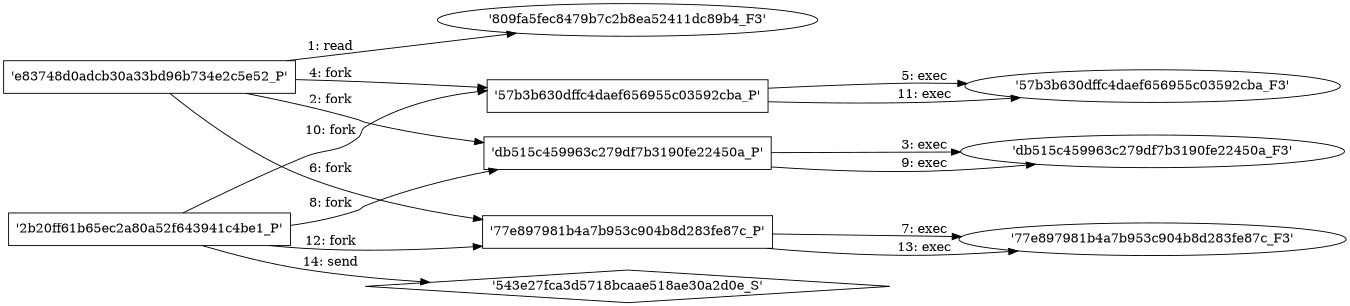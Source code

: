 digraph "D:\Learning\Paper\apt\基于CTI的攻击预警\Dataset\攻击图\ASGfromALLCTI\Vulnerability Spotlight Foxit PDF Reader JBIG2 Parser Information Disclosure.dot" {
rankdir="LR"
size="9"
fixedsize="false"
splines="true"
nodesep=0.3
ranksep=0
fontsize=10
overlap="scalexy"
engine= "neato"
	"'809fa5fec8479b7c2b8ea52411dc89b4_F3'" [node_type=file shape=ellipse]
	"'e83748d0adcb30a33bd96b734e2c5e52_P'" [node_type=Process shape=box]
	"'e83748d0adcb30a33bd96b734e2c5e52_P'" -> "'809fa5fec8479b7c2b8ea52411dc89b4_F3'" [label="1: read"]
	"'e83748d0adcb30a33bd96b734e2c5e52_P'" [node_type=Process shape=box]
	"'db515c459963c279df7b3190fe22450a_P'" [node_type=Process shape=box]
	"'e83748d0adcb30a33bd96b734e2c5e52_P'" -> "'db515c459963c279df7b3190fe22450a_P'" [label="2: fork"]
	"'db515c459963c279df7b3190fe22450a_P'" [node_type=Process shape=box]
	"'db515c459963c279df7b3190fe22450a_F3'" [node_type=File shape=ellipse]
	"'db515c459963c279df7b3190fe22450a_P'" -> "'db515c459963c279df7b3190fe22450a_F3'" [label="3: exec"]
	"'e83748d0adcb30a33bd96b734e2c5e52_P'" [node_type=Process shape=box]
	"'57b3b630dffc4daef656955c03592cba_P'" [node_type=Process shape=box]
	"'e83748d0adcb30a33bd96b734e2c5e52_P'" -> "'57b3b630dffc4daef656955c03592cba_P'" [label="4: fork"]
	"'57b3b630dffc4daef656955c03592cba_P'" [node_type=Process shape=box]
	"'57b3b630dffc4daef656955c03592cba_F3'" [node_type=File shape=ellipse]
	"'57b3b630dffc4daef656955c03592cba_P'" -> "'57b3b630dffc4daef656955c03592cba_F3'" [label="5: exec"]
	"'e83748d0adcb30a33bd96b734e2c5e52_P'" [node_type=Process shape=box]
	"'77e897981b4a7b953c904b8d283fe87c_P'" [node_type=Process shape=box]
	"'e83748d0adcb30a33bd96b734e2c5e52_P'" -> "'77e897981b4a7b953c904b8d283fe87c_P'" [label="6: fork"]
	"'77e897981b4a7b953c904b8d283fe87c_P'" [node_type=Process shape=box]
	"'77e897981b4a7b953c904b8d283fe87c_F3'" [node_type=File shape=ellipse]
	"'77e897981b4a7b953c904b8d283fe87c_P'" -> "'77e897981b4a7b953c904b8d283fe87c_F3'" [label="7: exec"]
	"'2b20ff61b65ec2a80a52f643941c4be1_P'" [node_type=Process shape=box]
	"'db515c459963c279df7b3190fe22450a_P'" [node_type=Process shape=box]
	"'2b20ff61b65ec2a80a52f643941c4be1_P'" -> "'db515c459963c279df7b3190fe22450a_P'" [label="8: fork"]
	"'db515c459963c279df7b3190fe22450a_P'" [node_type=Process shape=box]
	"'db515c459963c279df7b3190fe22450a_F3'" [node_type=File shape=ellipse]
	"'db515c459963c279df7b3190fe22450a_P'" -> "'db515c459963c279df7b3190fe22450a_F3'" [label="9: exec"]
	"'2b20ff61b65ec2a80a52f643941c4be1_P'" [node_type=Process shape=box]
	"'57b3b630dffc4daef656955c03592cba_P'" [node_type=Process shape=box]
	"'2b20ff61b65ec2a80a52f643941c4be1_P'" -> "'57b3b630dffc4daef656955c03592cba_P'" [label="10: fork"]
	"'57b3b630dffc4daef656955c03592cba_P'" [node_type=Process shape=box]
	"'57b3b630dffc4daef656955c03592cba_F3'" [node_type=File shape=ellipse]
	"'57b3b630dffc4daef656955c03592cba_P'" -> "'57b3b630dffc4daef656955c03592cba_F3'" [label="11: exec"]
	"'2b20ff61b65ec2a80a52f643941c4be1_P'" [node_type=Process shape=box]
	"'77e897981b4a7b953c904b8d283fe87c_P'" [node_type=Process shape=box]
	"'2b20ff61b65ec2a80a52f643941c4be1_P'" -> "'77e897981b4a7b953c904b8d283fe87c_P'" [label="12: fork"]
	"'77e897981b4a7b953c904b8d283fe87c_P'" [node_type=Process shape=box]
	"'77e897981b4a7b953c904b8d283fe87c_F3'" [node_type=File shape=ellipse]
	"'77e897981b4a7b953c904b8d283fe87c_P'" -> "'77e897981b4a7b953c904b8d283fe87c_F3'" [label="13: exec"]
	"'543e27fca3d5718bcaae518ae30a2d0e_S'" [node_type=Socket shape=diamond]
	"'2b20ff61b65ec2a80a52f643941c4be1_P'" [node_type=Process shape=box]
	"'2b20ff61b65ec2a80a52f643941c4be1_P'" -> "'543e27fca3d5718bcaae518ae30a2d0e_S'" [label="14: send"]
}
